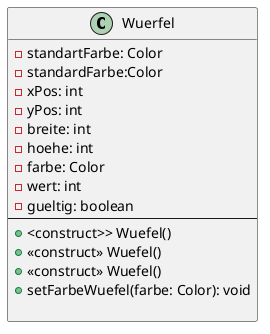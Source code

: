 @startuml
class Wuerfel {
- standartFarbe: Color
-standardFarbe:Color
-xPos: int
-yPos: int
-breite: int
-hoehe: int
-farbe: Color
-wert: int
-gueltig: boolean
--
+<construct>> Wuefel()
+<<construct>> Wuefel()
+<<construct>> Wuefel()
+setFarbeWuefel(farbe: Color): void

}
@enduml
